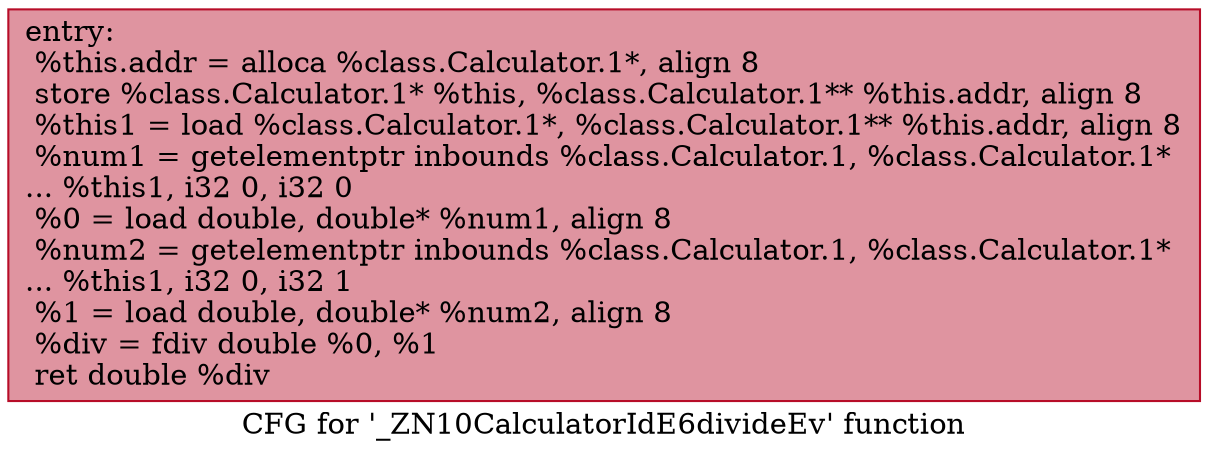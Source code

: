 digraph "CFG for '_ZN10CalculatorIdE6divideEv' function" {
	label="CFG for '_ZN10CalculatorIdE6divideEv' function";

	Node0x55d97c6d9bf0 [shape=record,color="#b70d28ff", style=filled, fillcolor="#b70d2870",label="{entry:\l  %this.addr = alloca %class.Calculator.1*, align 8\l  store %class.Calculator.1* %this, %class.Calculator.1** %this.addr, align 8\l  %this1 = load %class.Calculator.1*, %class.Calculator.1** %this.addr, align 8\l  %num1 = getelementptr inbounds %class.Calculator.1, %class.Calculator.1*\l... %this1, i32 0, i32 0\l  %0 = load double, double* %num1, align 8\l  %num2 = getelementptr inbounds %class.Calculator.1, %class.Calculator.1*\l... %this1, i32 0, i32 1\l  %1 = load double, double* %num2, align 8\l  %div = fdiv double %0, %1\l  ret double %div\l}"];
}
